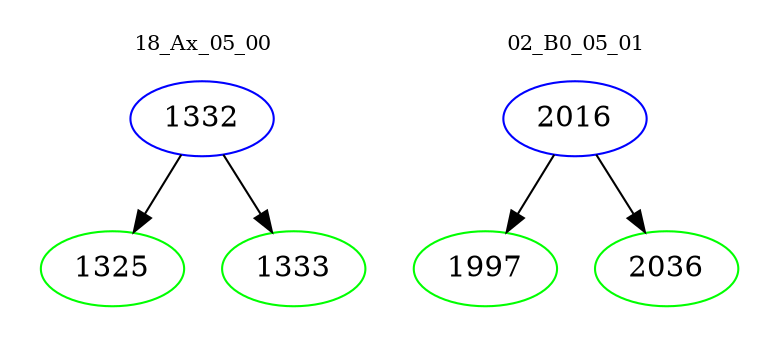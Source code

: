 digraph{
subgraph cluster_0 {
color = white
label = "18_Ax_05_00";
fontsize=10;
T0_1332 [label="1332", color="blue"]
T0_1332 -> T0_1325 [color="black"]
T0_1325 [label="1325", color="green"]
T0_1332 -> T0_1333 [color="black"]
T0_1333 [label="1333", color="green"]
}
subgraph cluster_1 {
color = white
label = "02_B0_05_01";
fontsize=10;
T1_2016 [label="2016", color="blue"]
T1_2016 -> T1_1997 [color="black"]
T1_1997 [label="1997", color="green"]
T1_2016 -> T1_2036 [color="black"]
T1_2036 [label="2036", color="green"]
}
}
